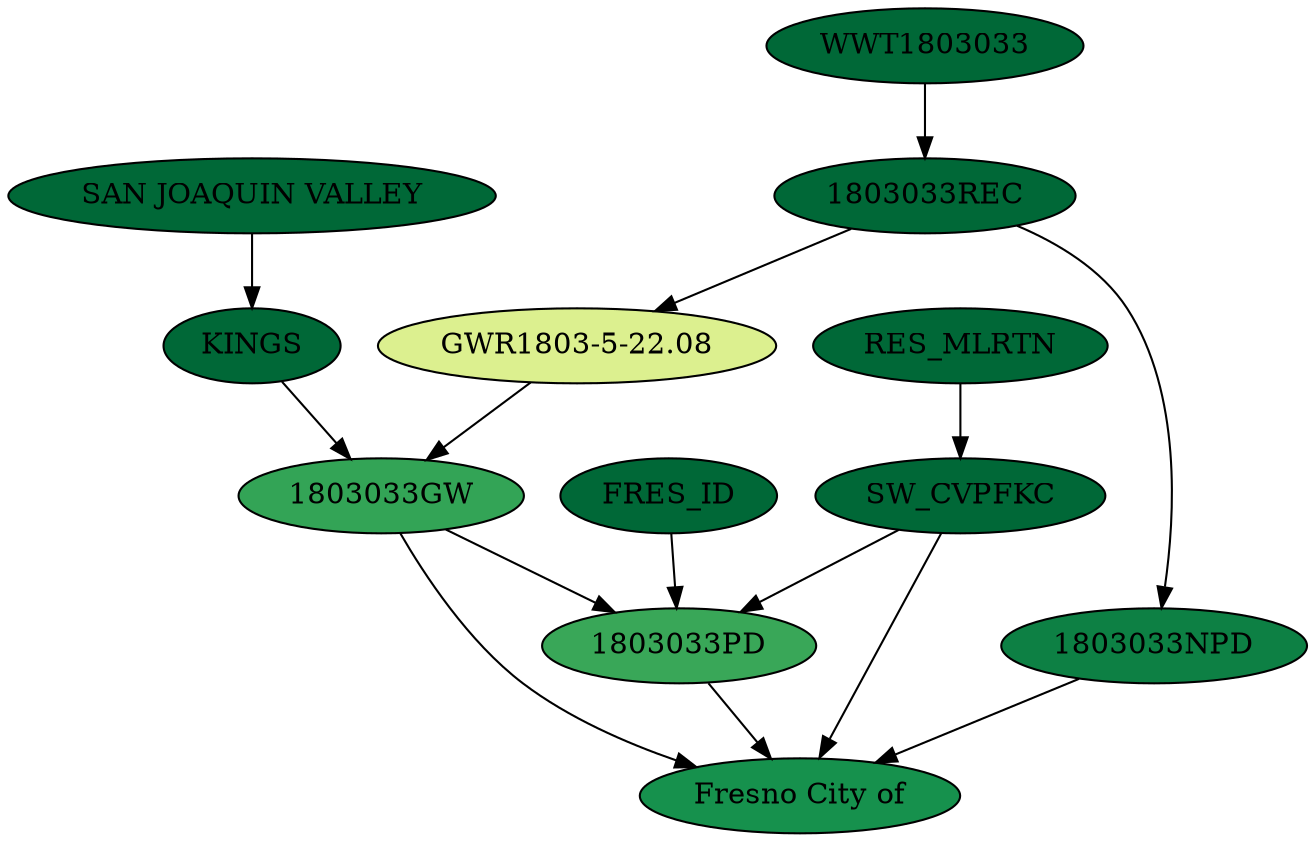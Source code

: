 digraph  {
SW_CVPFKC [fillcolor="#006837", style=filled];
"Fresno City of" [fillcolor="#16914d", style=filled];
"1803033GW" [fillcolor="#33a456", style=filled];
"1803033PD" [fillcolor="#39a758", style=filled];
FRES_ID [fillcolor="#006837", style=filled];
RES_MLRTN [fillcolor="#006837", style=filled];
"1803033REC" [fillcolor="#006837", style=filled];
"1803033NPD" [fillcolor="#0d8044", style=filled];
KINGS [fillcolor="#006837", style=filled];
"SAN JOAQUIN VALLEY" [fillcolor="#006837", style=filled];
"GWR1803-5-22.08" [fillcolor="#dcf08f", style=filled];
WWT1803033 [fillcolor="#006837", style=filled];
SW_CVPFKC -> "Fresno City of"  [key=0];
SW_CVPFKC -> "1803033PD"  [key=0];
"1803033GW" -> "1803033PD"  [key=0];
"1803033GW" -> "Fresno City of"  [key=0];
"1803033PD" -> "Fresno City of"  [key=0];
FRES_ID -> "1803033PD"  [key=0];
RES_MLRTN -> SW_CVPFKC  [key=0];
"1803033REC" -> "1803033NPD"  [key=0];
"1803033REC" -> "GWR1803-5-22.08"  [key=0];
"1803033NPD" -> "Fresno City of"  [key=0];
KINGS -> "1803033GW"  [key=0];
"SAN JOAQUIN VALLEY" -> KINGS  [key=0];
"GWR1803-5-22.08" -> "1803033GW"  [key=0];
WWT1803033 -> "1803033REC"  [key=0];
}
